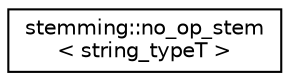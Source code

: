 digraph "Graphical Class Hierarchy"
{
  edge [fontname="Helvetica",fontsize="10",labelfontname="Helvetica",labelfontsize="10"];
  node [fontname="Helvetica",fontsize="10",shape=record];
  rankdir="LR";
  Node1 [label="stemming::no_op_stem\l\< string_typeT \>",height=0.2,width=0.4,color="black", fillcolor="white", style="filled",URL="$classstemming_1_1no__op__stem.html"];
}
